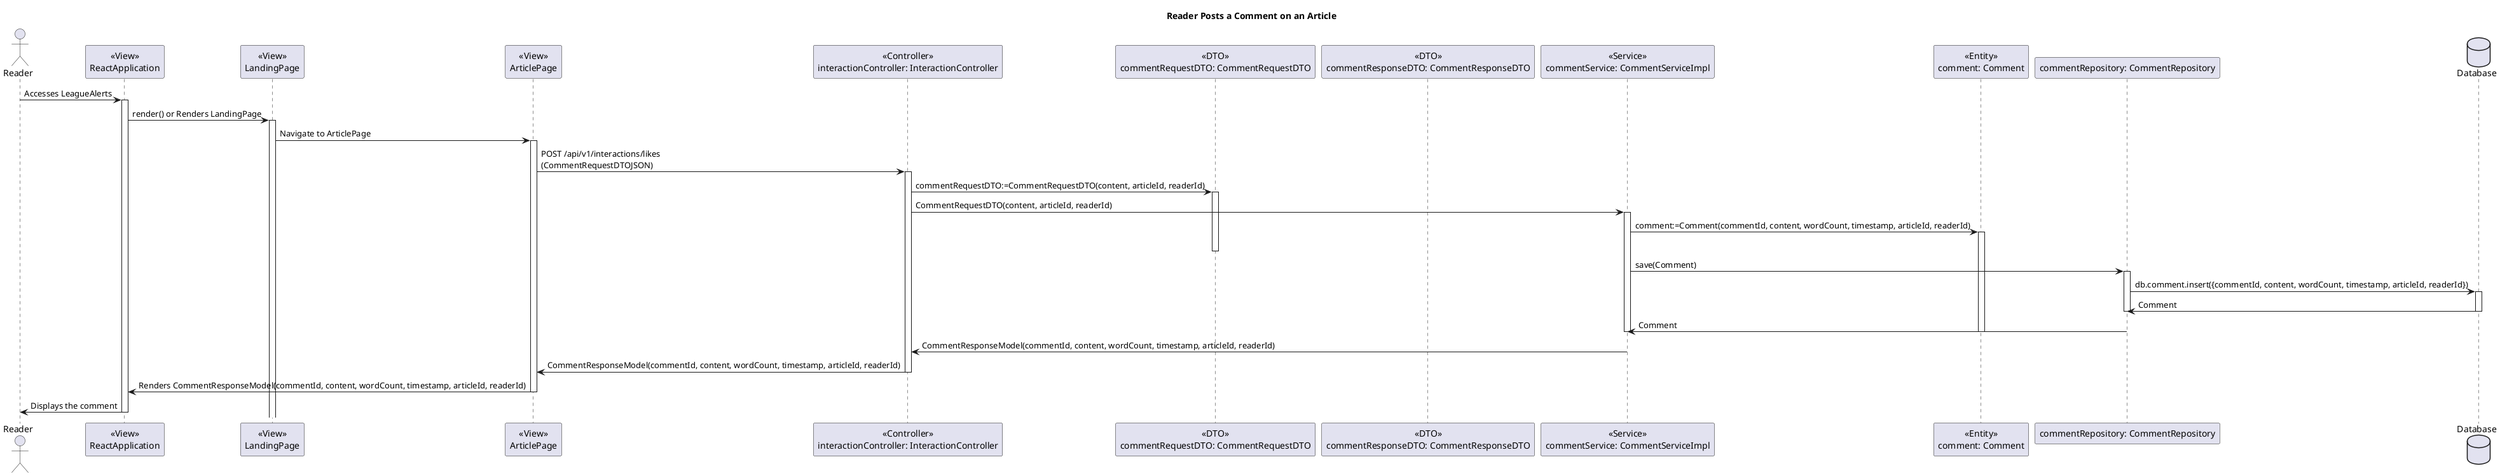 @startuml

title Reader Posts a Comment on an Article

actor Reader

participant ReactApplication as "<<View>>\nReactApplication"
participant LandingPage as "<<View>>\nLandingPage"
participant ArticlePage as "<<View>>\nArticlePage"
'participant InteractionController as "<<Controller>>\nInteractionController"
participant InteractionController as "<<Controller>>\ninteractionController: InteractionController"
participant CommentRequestDTO as "<<DTO>>\ncommentRequestDTO: CommentRequestDTO"
participant CommentResponseDTO as "<<DTO>>\ncommentResponseDTO: CommentResponseDTO"
participant CommentServiceImpl as "<<Service>>\ncommentService: CommentServiceImpl"
participant Comment as "<<Entity>>\ncomment: Comment"
participant Repo as "commentRepository: CommentRepository"
database "Database" as DB

Reader -> ReactApplication : Accesses LeagueAlerts
activate ReactApplication

ReactApplication -> LandingPage : render() or Renders LandingPage
activate LandingPage

LandingPage -> ArticlePage : Navigate to ArticlePage
activate ArticlePage

ArticlePage -> InteractionController : POST /api/v1/interactions/likes\n(CommentRequestDTOJSON)
activate InteractionController

'InteractionController -> CommentRequestDTO : CommentRequestDTO(content, articleId, readerId)
'CommentRequestDTO --> InteractionController : commentRequestDTO
InteractionController -> CommentRequestDTO : commentRequestDTO:=CommentRequestDTO(content, articleId, readerId)
activate CommentRequestDTO

InteractionController -> CommentServiceImpl : CommentRequestDTO(content, articleId, readerId)

activate CommentServiceImpl
CommentServiceImpl -> Comment : comment:=Comment(commentId, content, wordCount, timestamp, articleId, readerId)
activate Comment
deactivate CommentRequestDTO
CommentServiceImpl -> Repo : save(Comment)
activate Repo

Repo -> DB : db.comment.insert({commentId, content, wordCount, timestamp, articleId, readerId})
activate DB

DB -> Repo : Comment
deactivate DB

deactivate Repo
Repo -> CommentServiceImpl : Comment
deactivate Comment

deactivate CommentServiceImpl

CommentServiceImpl -> InteractionController : CommentResponseModel(commentId, content, wordCount, timestamp, articleId, readerId)

InteractionController -> ArticlePage : CommentResponseModel(commentId, content, wordCount, timestamp, articleId, readerId)
deactivate InteractionController

ArticlePage -> ReactApplication : Renders CommentResponseModel(commentId, content, wordCount, timestamp, articleId, readerId)
deactivate ArticlePage

ReactApplication -> Reader : Displays the comment

deactivate ArticlePage
deactivate ReactApplication

@enduml
